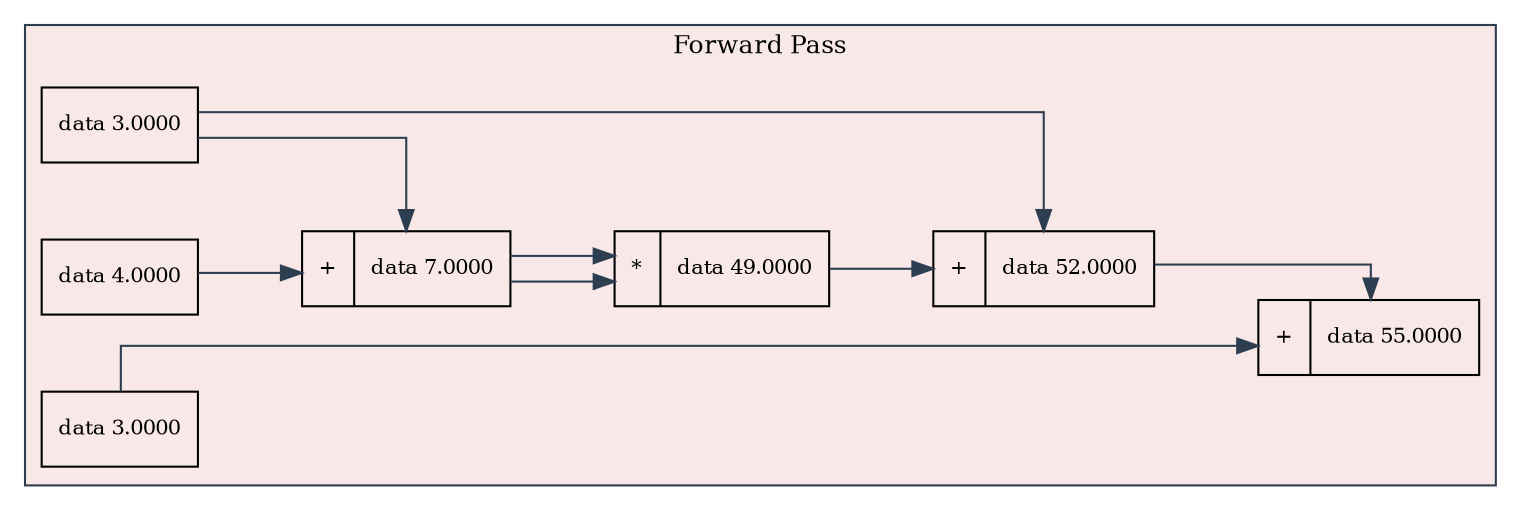 digraph G {
    rankdir=LR;
    bgcolor="#ffffff";
    title="Forward Computation Graph";
    node [shape=record, style=filled, fillcolor="#f8e8e8", fontsize=10];
    edge [color="#2c3e50"];

    compound=true;
    splines=ortho;
    nodesep=0.5;
    ranksep=0.7;

    subgraph cluster_0 {
        style=filled;
        fillcolor="#f8e8e8";
        color="#2c3e50";
        label="Forward Pass";
        fontsize=12;
        { rank=same; n0x63e5ab89e2a0; n0x63e5ab89e2e0; n0x63e5ab89e320; }
        n0x63e5ab89e2a0 [label="{data 3.0000}"];
        n0x63e5ab89e2e0 [label="{data 4.0000}"];
        n0x63e5ab89e360 [label="{+ | data 7.0000}"];
        n0x63e5ab89e3c0 [label="{* | data 49.0000}"];
        n0x63e5ab89e420 [label="{+ | data 52.0000}"];
        n0x63e5ab89e320 [label="{data 3.0000}"];
        n0x63e5ab89e480 [label="{+ | data 55.0000}"];
    }
    n0x63e5ab89e2a0 -> n0x63e5ab89e360 [weight=2];
    n0x63e5ab89e2e0 -> n0x63e5ab89e360 [weight=2];
    n0x63e5ab89e360 -> n0x63e5ab89e3c0 [weight=2];
    n0x63e5ab89e360 -> n0x63e5ab89e3c0 [weight=2];
    n0x63e5ab89e3c0 -> n0x63e5ab89e420 [weight=2];
    n0x63e5ab89e2a0 -> n0x63e5ab89e420 [weight=2];
    n0x63e5ab89e420 -> n0x63e5ab89e480 [weight=2];
    n0x63e5ab89e320 -> n0x63e5ab89e480 [weight=2];
}
